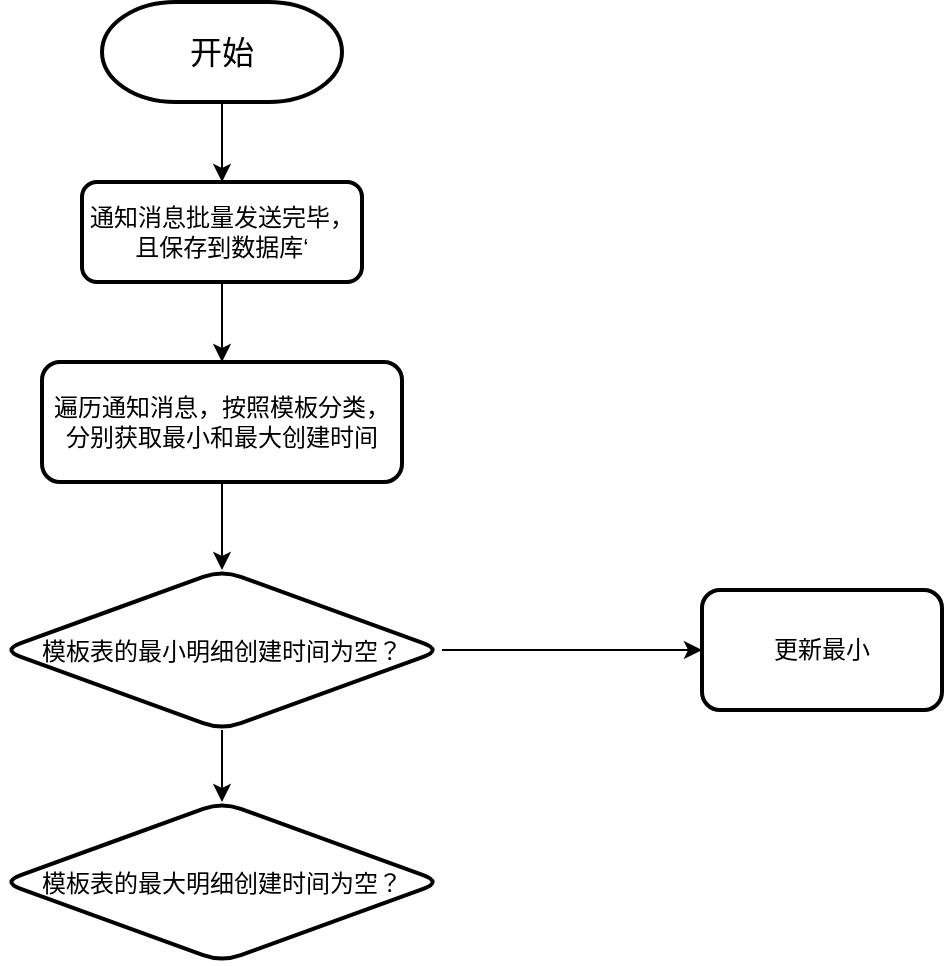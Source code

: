 <mxfile version="28.0.7">
  <diagram name="第 1 页" id="UYm-9CZv-ICHsUl14jBG">
    <mxGraphModel dx="1425" dy="784" grid="1" gridSize="10" guides="1" tooltips="1" connect="1" arrows="1" fold="1" page="1" pageScale="1" pageWidth="1169" pageHeight="827" math="0" shadow="0">
      <root>
        <mxCell id="0" />
        <mxCell id="1" parent="0" />
        <mxCell id="tKNlXJ9QV5qrp1kIsvl2-9" value="" style="edgeStyle=orthogonalEdgeStyle;rounded=0;orthogonalLoop=1;jettySize=auto;html=1;" parent="1" source="tKNlXJ9QV5qrp1kIsvl2-2" target="tKNlXJ9QV5qrp1kIsvl2-8" edge="1">
          <mxGeometry relative="1" as="geometry" />
        </mxCell>
        <mxCell id="tKNlXJ9QV5qrp1kIsvl2-2" value="&lt;font style=&quot;font-size: 16px;&quot;&gt;开始&lt;/font&gt;" style="strokeWidth=2;html=1;shape=mxgraph.flowchart.terminator;whiteSpace=wrap;" parent="1" vertex="1">
          <mxGeometry x="170" y="130" width="120" height="50" as="geometry" />
        </mxCell>
        <mxCell id="s7eXi6rPdIKM4w7GeZ3S-2" value="" style="edgeStyle=orthogonalEdgeStyle;rounded=0;orthogonalLoop=1;jettySize=auto;html=1;" edge="1" parent="1" source="tKNlXJ9QV5qrp1kIsvl2-8" target="s7eXi6rPdIKM4w7GeZ3S-1">
          <mxGeometry relative="1" as="geometry" />
        </mxCell>
        <mxCell id="tKNlXJ9QV5qrp1kIsvl2-8" value="通知消息批量发送完毕，且保存到数据库‘" style="rounded=1;whiteSpace=wrap;html=1;strokeWidth=2;" parent="1" vertex="1">
          <mxGeometry x="160" y="220" width="140" height="50" as="geometry" />
        </mxCell>
        <mxCell id="s7eXi6rPdIKM4w7GeZ3S-4" value="" style="edgeStyle=orthogonalEdgeStyle;rounded=0;orthogonalLoop=1;jettySize=auto;html=1;" edge="1" parent="1" source="s7eXi6rPdIKM4w7GeZ3S-1" target="s7eXi6rPdIKM4w7GeZ3S-3">
          <mxGeometry relative="1" as="geometry" />
        </mxCell>
        <mxCell id="s7eXi6rPdIKM4w7GeZ3S-1" value="遍历通知消息，按照模板分类，分别获取最小和最大创建时间" style="rounded=1;whiteSpace=wrap;html=1;strokeWidth=2;" vertex="1" parent="1">
          <mxGeometry x="140" y="310" width="180" height="60" as="geometry" />
        </mxCell>
        <mxCell id="s7eXi6rPdIKM4w7GeZ3S-8" value="" style="edgeStyle=orthogonalEdgeStyle;rounded=0;orthogonalLoop=1;jettySize=auto;html=1;" edge="1" parent="1" source="s7eXi6rPdIKM4w7GeZ3S-3" target="s7eXi6rPdIKM4w7GeZ3S-7">
          <mxGeometry relative="1" as="geometry" />
        </mxCell>
        <mxCell id="s7eXi6rPdIKM4w7GeZ3S-10" value="" style="edgeStyle=orthogonalEdgeStyle;rounded=0;orthogonalLoop=1;jettySize=auto;html=1;" edge="1" parent="1" source="s7eXi6rPdIKM4w7GeZ3S-3" target="s7eXi6rPdIKM4w7GeZ3S-9">
          <mxGeometry relative="1" as="geometry" />
        </mxCell>
        <mxCell id="s7eXi6rPdIKM4w7GeZ3S-3" value="&lt;span data-copy-origin=&quot;https://doc.ky-tech.com.cn&quot; data-docs-delta=&quot;[[20,&amp;quot;min_detail_creation_date&amp;quot;]]&quot;&gt;&lt;div style=&quot;line-height: 100%;&quot; data-language=&quot;sql&quot; class=&quot;ql-code-block ql-direction-ltr ql-long-10000278545 ql-authorBlock-10000278545 ql-word-wrap-true&quot;&gt;&lt;span style=&quot;background-color: transparent; color: light-dark(rgb(0, 0, 0), rgb(255, 255, 255));&quot;&gt;模板表&lt;/span&gt;的最小明细创建时间为空？&lt;/div&gt;&lt;/span&gt;" style="rhombus;whiteSpace=wrap;html=1;rounded=1;strokeWidth=2;" vertex="1" parent="1">
          <mxGeometry x="120" y="414" width="220" height="80" as="geometry" />
        </mxCell>
        <mxCell id="s7eXi6rPdIKM4w7GeZ3S-7" value="&lt;span data-copy-origin=&quot;https://doc.ky-tech.com.cn&quot; data-docs-delta=&quot;[[20,&amp;quot;min_detail_creation_date&amp;quot;]]&quot;&gt;&lt;div style=&quot;line-height: 100%;&quot; data-language=&quot;sql&quot; class=&quot;ql-code-block ql-direction-ltr ql-long-10000278545 ql-authorBlock-10000278545 ql-word-wrap-true&quot;&gt;&lt;span style=&quot;color: light-dark(rgb(0, 0, 0), rgb(255, 255, 255)); background-color: transparent;&quot;&gt;模板表&lt;/span&gt;的最大明细创建时间为空？&lt;/div&gt;&lt;/span&gt;" style="rhombus;whiteSpace=wrap;html=1;rounded=1;strokeWidth=2;" vertex="1" parent="1">
          <mxGeometry x="120" y="530" width="220" height="80" as="geometry" />
        </mxCell>
        <mxCell id="s7eXi6rPdIKM4w7GeZ3S-9" value="更新最小" style="rounded=1;whiteSpace=wrap;html=1;strokeWidth=2;" vertex="1" parent="1">
          <mxGeometry x="470" y="424" width="120" height="60" as="geometry" />
        </mxCell>
      </root>
    </mxGraphModel>
  </diagram>
</mxfile>
